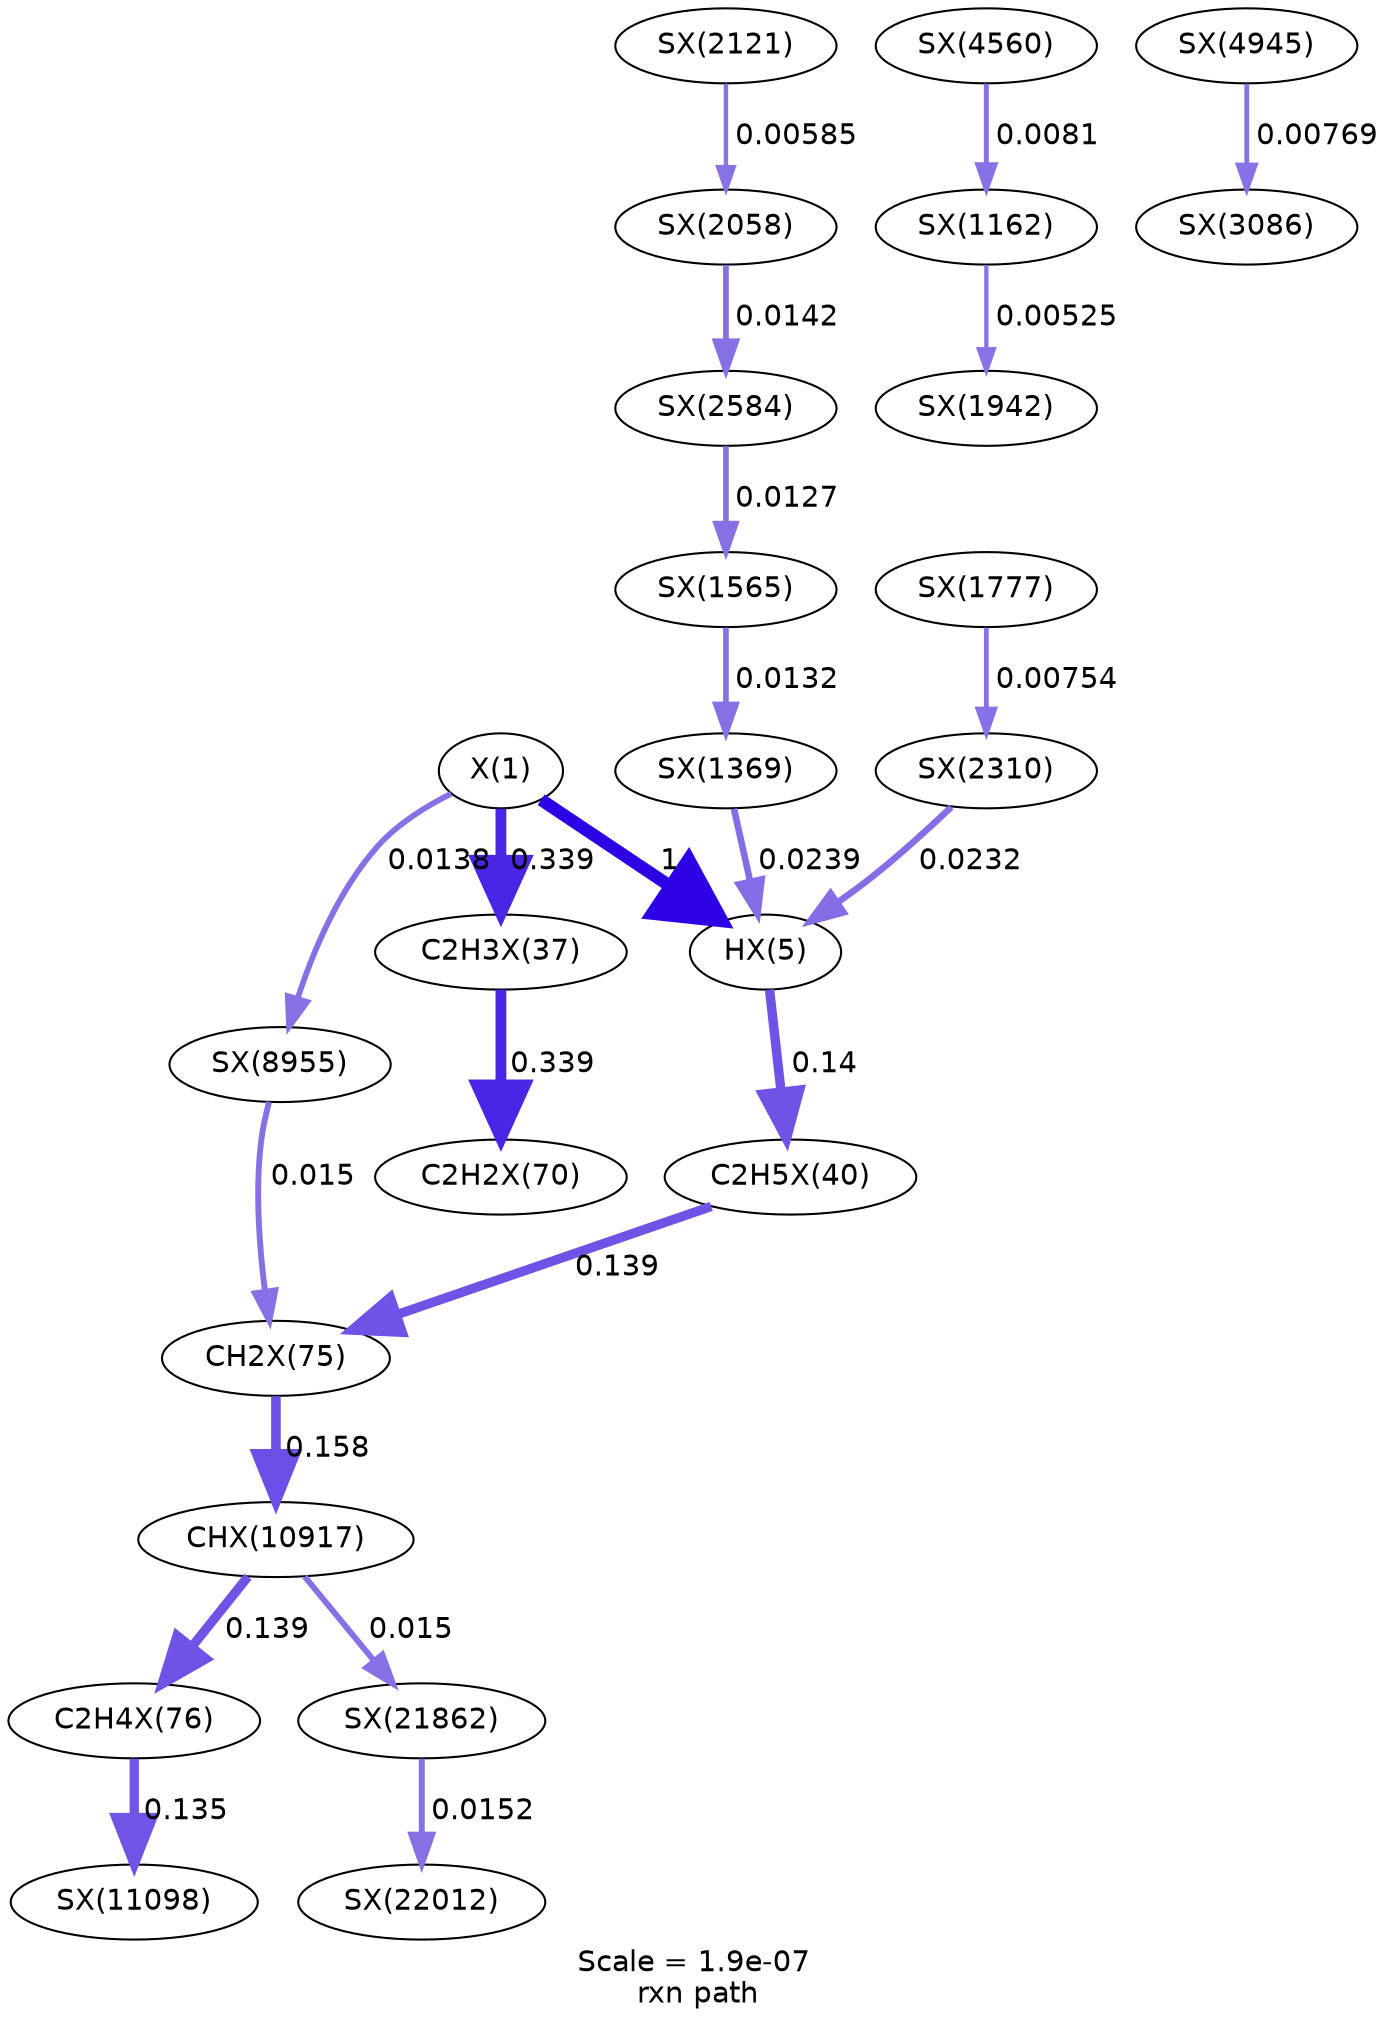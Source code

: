 digraph reaction_paths {
center=1;
s55 -> s56[fontname="Helvetica", style="setlinewidth(6)", arrowsize=3, color="0.7, 1.5, 0.9"
, label=" 1"];
s55 -> s57[fontname="Helvetica", style="setlinewidth(5.18)", arrowsize=2.59, color="0.7, 0.839, 0.9"
, label=" 0.339"];
s55 -> s228[fontname="Helvetica", style="setlinewidth(2.77)", arrowsize=1.38, color="0.7, 0.514, 0.9"
, label=" 0.0138"];
s56 -> s59[fontname="Helvetica", style="setlinewidth(4.51)", arrowsize=2.26, color="0.7, 0.64, 0.9"
, label=" 0.14"];
s165 -> s56[fontname="Helvetica", style="setlinewidth(3.18)", arrowsize=1.59, color="0.7, 0.524, 0.9"
, label=" 0.0239"];
s178 -> s56[fontname="Helvetica", style="setlinewidth(3.16)", arrowsize=1.58, color="0.7, 0.523, 0.9"
, label=" 0.0232"];
s57 -> s62[fontname="Helvetica", style="setlinewidth(5.18)", arrowsize=2.59, color="0.7, 0.839, 0.9"
, label=" 0.339"];
s59 -> s63[fontname="Helvetica", style="setlinewidth(4.51)", arrowsize=2.25, color="0.7, 0.639, 0.9"
, label=" 0.139"];
s63 -> s235[fontname="Helvetica", style="setlinewidth(4.61)", arrowsize=2.3, color="0.7, 0.658, 0.9"
, label=" 0.158"];
s228 -> s63[fontname="Helvetica", style="setlinewidth(2.83)", arrowsize=1.41, color="0.7, 0.515, 0.9"
, label=" 0.015"];
s235 -> s64[fontname="Helvetica", style="setlinewidth(4.51)", arrowsize=2.25, color="0.7, 0.639, 0.9"
, label=" 0.139"];
s235 -> s282[fontname="Helvetica", style="setlinewidth(2.83)", arrowsize=1.41, color="0.7, 0.515, 0.9"
, label=" 0.015"];
s64 -> s262[fontname="Helvetica", style="setlinewidth(4.49)", arrowsize=2.24, color="0.7, 0.635, 0.9"
, label=" 0.135"];
s168 -> s165[fontname="Helvetica", style="setlinewidth(2.73)", arrowsize=1.37, color="0.7, 0.513, 0.9"
, label=" 0.0132"];
s184 -> s168[fontname="Helvetica", style="setlinewidth(2.7)", arrowsize=1.35, color="0.7, 0.513, 0.9"
, label=" 0.0127"];
s169 -> s178[fontname="Helvetica", style="setlinewidth(2.31)", arrowsize=1.15, color="0.7, 0.508, 0.9"
, label=" 0.00754"];
s173 -> s184[fontname="Helvetica", style="setlinewidth(2.79)", arrowsize=1.4, color="0.7, 0.514, 0.9"
, label=" 0.0142"];
s174 -> s173[fontname="Helvetica", style="setlinewidth(2.12)", arrowsize=1.06, color="0.7, 0.506, 0.9"
, label=" 0.00585"];
s153 -> s171[fontname="Helvetica", style="setlinewidth(2.04)", arrowsize=1.02, color="0.7, 0.505, 0.9"
, label=" 0.00525"];
s207 -> s153[fontname="Helvetica", style="setlinewidth(2.36)", arrowsize=1.18, color="0.7, 0.508, 0.9"
, label=" 0.0081"];
s212 -> s192[fontname="Helvetica", style="setlinewidth(2.32)", arrowsize=1.16, color="0.7, 0.508, 0.9"
, label=" 0.00769"];
s282 -> s283[fontname="Helvetica", style="setlinewidth(2.84)", arrowsize=1.42, color="0.7, 0.515, 0.9"
, label=" 0.0152"];
s55 [ fontname="Helvetica", label="X(1)"];
s56 [ fontname="Helvetica", label="HX(5)"];
s57 [ fontname="Helvetica", label="C2H3X(37)"];
s59 [ fontname="Helvetica", label="C2H5X(40)"];
s62 [ fontname="Helvetica", label="C2H2X(70)"];
s63 [ fontname="Helvetica", label="CH2X(75)"];
s64 [ fontname="Helvetica", label="C2H4X(76)"];
s153 [ fontname="Helvetica", label="SX(1162)"];
s165 [ fontname="Helvetica", label="SX(1369)"];
s168 [ fontname="Helvetica", label="SX(1565)"];
s169 [ fontname="Helvetica", label="SX(1777)"];
s171 [ fontname="Helvetica", label="SX(1942)"];
s173 [ fontname="Helvetica", label="SX(2058)"];
s174 [ fontname="Helvetica", label="SX(2121)"];
s178 [ fontname="Helvetica", label="SX(2310)"];
s184 [ fontname="Helvetica", label="SX(2584)"];
s192 [ fontname="Helvetica", label="SX(3086)"];
s207 [ fontname="Helvetica", label="SX(4560)"];
s212 [ fontname="Helvetica", label="SX(4945)"];
s228 [ fontname="Helvetica", label="SX(8955)"];
s235 [ fontname="Helvetica", label="CHX(10917)"];
s262 [ fontname="Helvetica", label="SX(11098)"];
s282 [ fontname="Helvetica", label="SX(21862)"];
s283 [ fontname="Helvetica", label="SX(22012)"];
 label = "Scale = 1.9e-07\l rxn path";
 fontname = "Helvetica";
}
